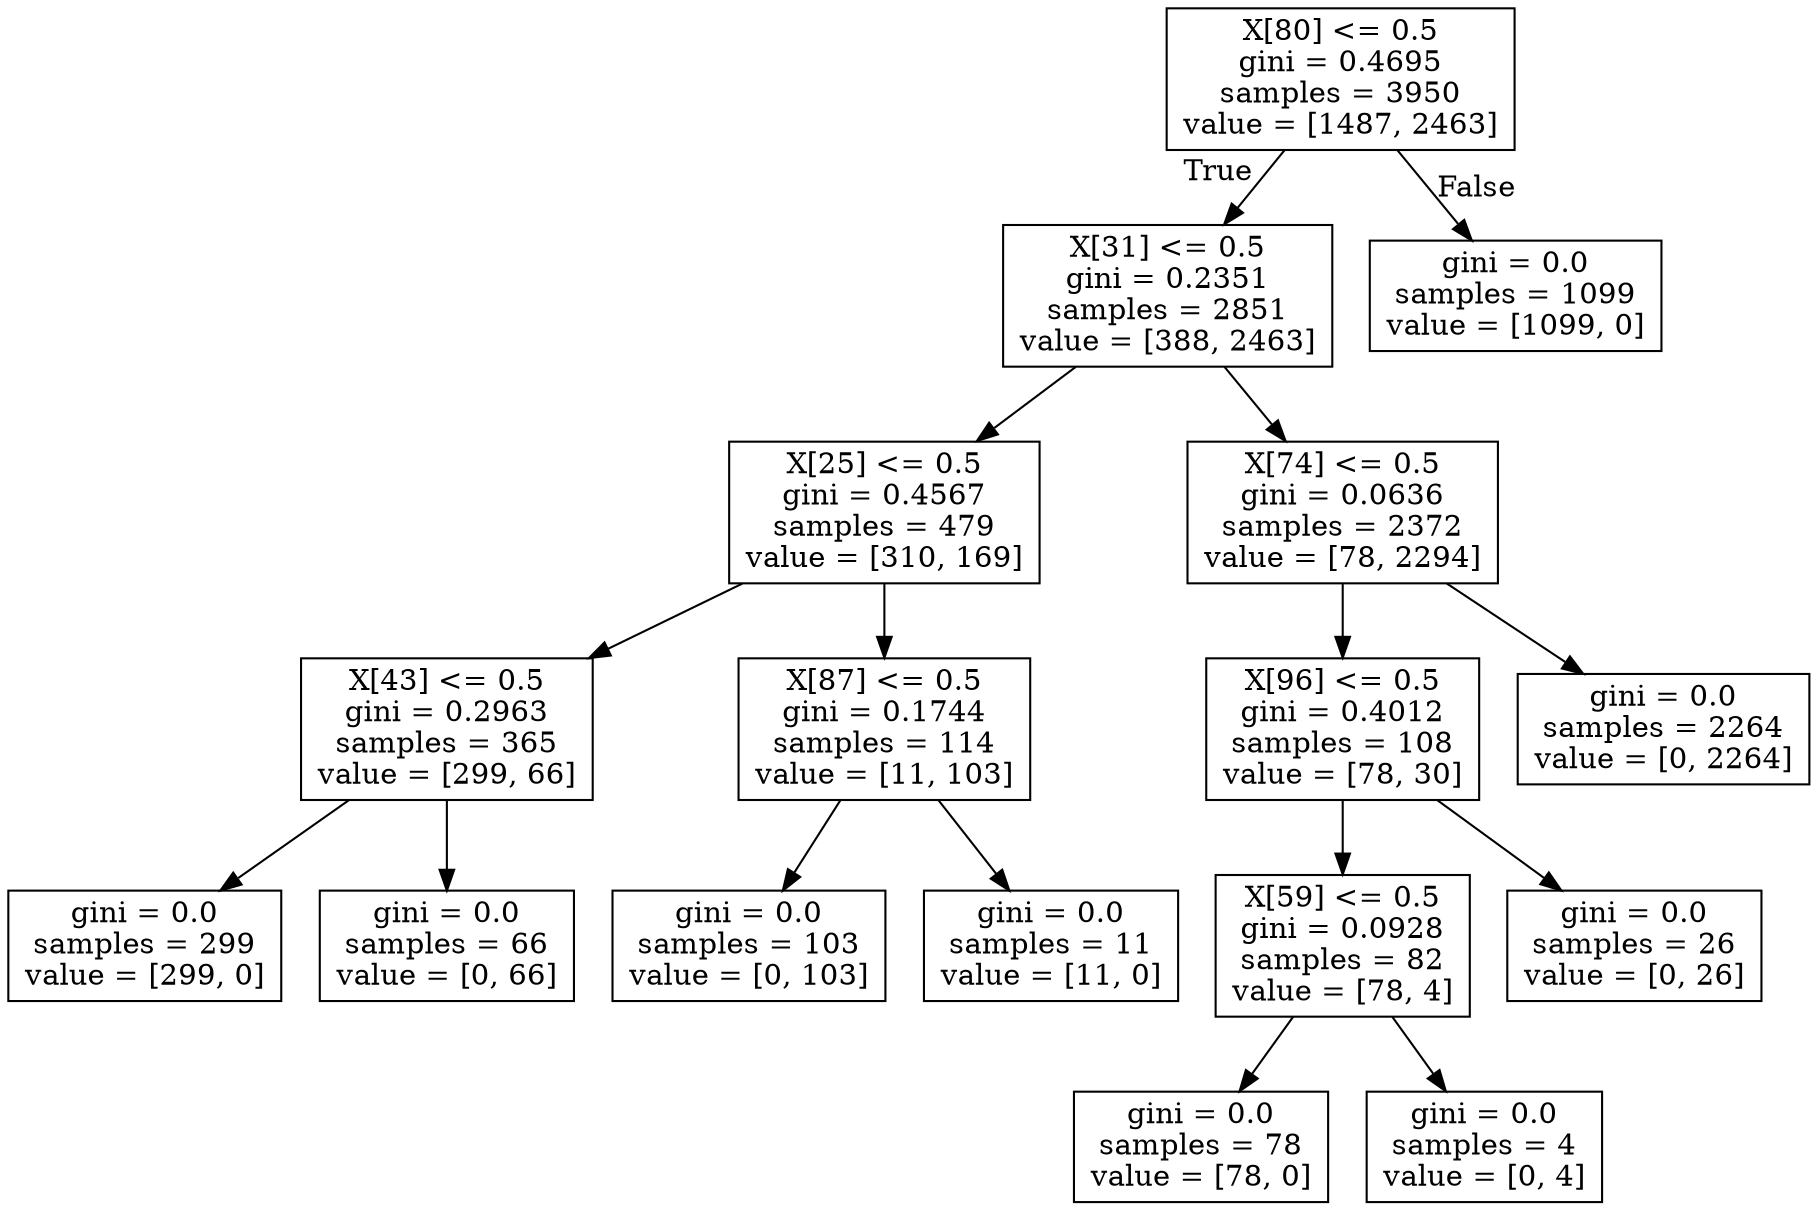 digraph Tree {
node [shape=box] ;
0 [label="X[80] <= 0.5\ngini = 0.4695\nsamples = 3950\nvalue = [1487, 2463]"] ;
1 [label="X[31] <= 0.5\ngini = 0.2351\nsamples = 2851\nvalue = [388, 2463]"] ;
0 -> 1 [labeldistance=2.5, labelangle=45, headlabel="True"] ;
2 [label="X[25] <= 0.5\ngini = 0.4567\nsamples = 479\nvalue = [310, 169]"] ;
1 -> 2 ;
3 [label="X[43] <= 0.5\ngini = 0.2963\nsamples = 365\nvalue = [299, 66]"] ;
2 -> 3 ;
4 [label="gini = 0.0\nsamples = 299\nvalue = [299, 0]"] ;
3 -> 4 ;
5 [label="gini = 0.0\nsamples = 66\nvalue = [0, 66]"] ;
3 -> 5 ;
6 [label="X[87] <= 0.5\ngini = 0.1744\nsamples = 114\nvalue = [11, 103]"] ;
2 -> 6 ;
7 [label="gini = 0.0\nsamples = 103\nvalue = [0, 103]"] ;
6 -> 7 ;
8 [label="gini = 0.0\nsamples = 11\nvalue = [11, 0]"] ;
6 -> 8 ;
9 [label="X[74] <= 0.5\ngini = 0.0636\nsamples = 2372\nvalue = [78, 2294]"] ;
1 -> 9 ;
10 [label="X[96] <= 0.5\ngini = 0.4012\nsamples = 108\nvalue = [78, 30]"] ;
9 -> 10 ;
11 [label="X[59] <= 0.5\ngini = 0.0928\nsamples = 82\nvalue = [78, 4]"] ;
10 -> 11 ;
12 [label="gini = 0.0\nsamples = 78\nvalue = [78, 0]"] ;
11 -> 12 ;
13 [label="gini = 0.0\nsamples = 4\nvalue = [0, 4]"] ;
11 -> 13 ;
14 [label="gini = 0.0\nsamples = 26\nvalue = [0, 26]"] ;
10 -> 14 ;
15 [label="gini = 0.0\nsamples = 2264\nvalue = [0, 2264]"] ;
9 -> 15 ;
16 [label="gini = 0.0\nsamples = 1099\nvalue = [1099, 0]"] ;
0 -> 16 [labeldistance=2.5, labelangle=-45, headlabel="False"] ;
}